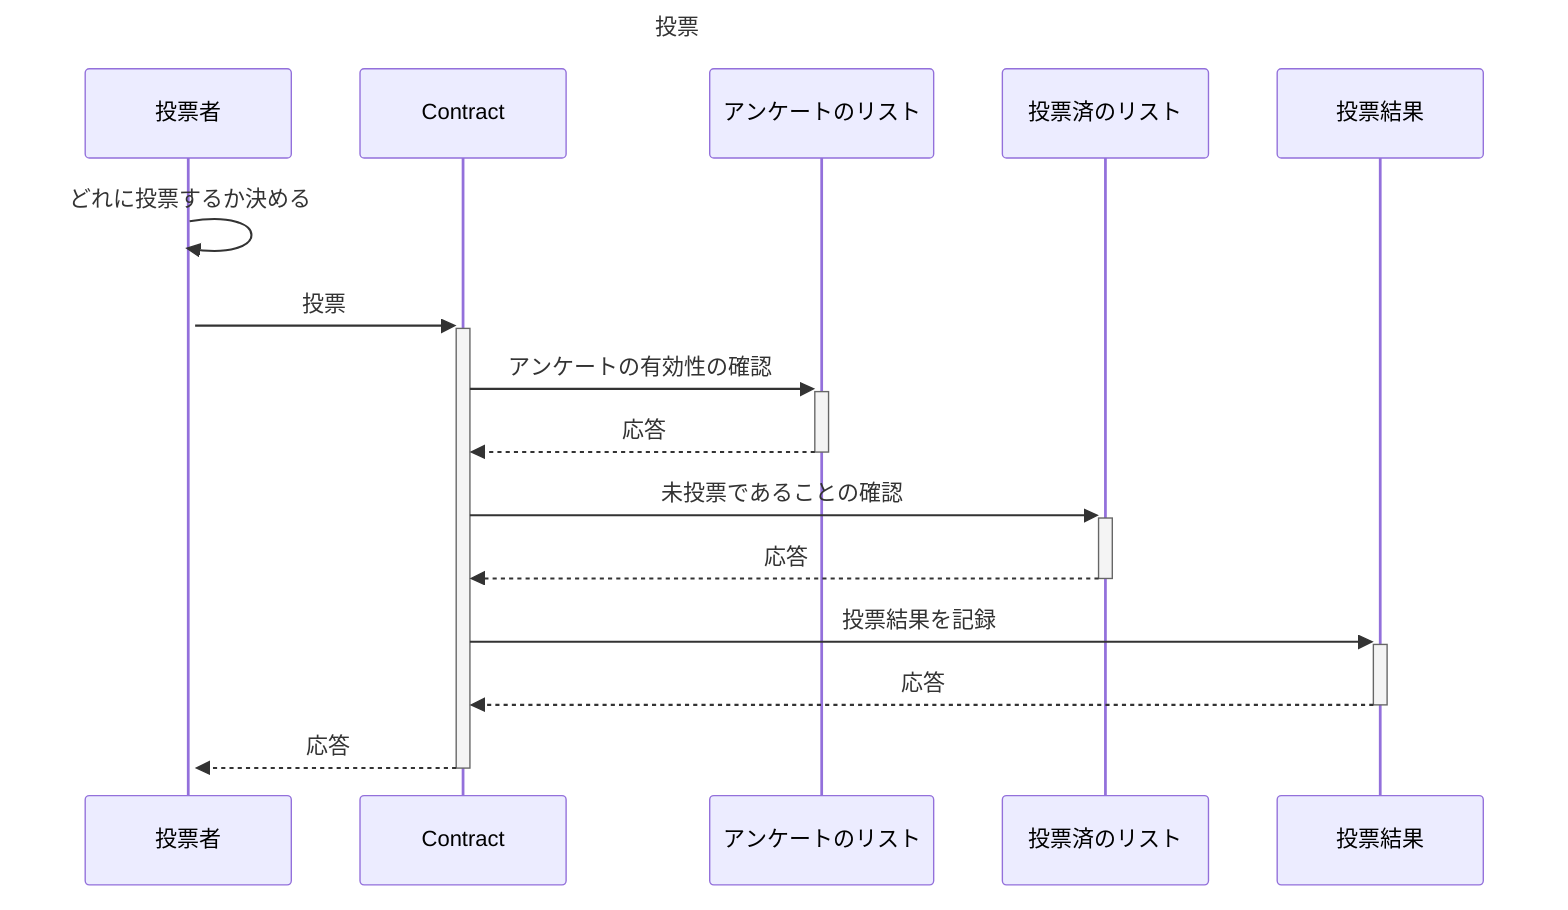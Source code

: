 sequenceDiagram
Title: 投票
participant Voter AS 投票者
participant DAPPS AS Contract
participant CP as アンケートのリスト
participant VT AS 投票済のリスト
participant RT AS 投票結果

Voter ->>+ Voter: どれに投票するか決める

Voter ->>+ DAPPS: 投票

    DAPPS ->>+ CP: アンケートの有効性の確認
    CP -->>- DAPPS : 応答

    DAPPS ->>+ VT: 未投票であることの確認
    VT -->>- DAPPS : 応答

    DAPPS ->>+ RT: 投票結果を記録
    RT -->>- DAPPS : 応答

DAPPS -->>- Voter : 応答